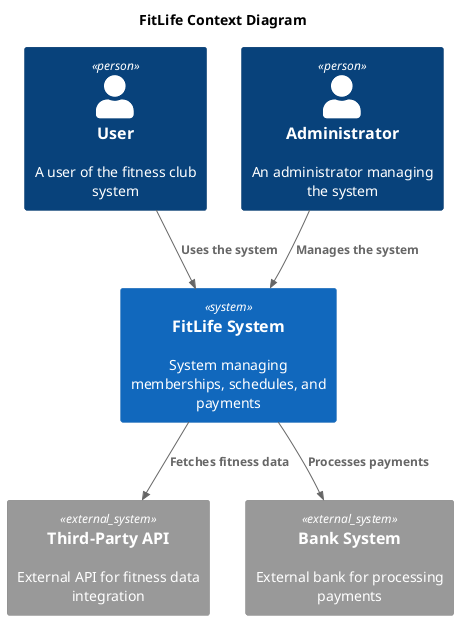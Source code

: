 @startuml
title FitLife Context Diagram

top to bottom direction

!include <C4/C4_Component>

Person(user, "User", "A user of the fitness club system")
Person(admin, "Administrator", "An administrator managing the system")
System(FitLifeSystem, "FitLife System", "System managing memberships, schedules, and payments")

System_Ext(api, "Third-Party API", "External API for fitness data integration")
System_Ext(bank, "Bank System", "External bank for processing payments")

Rel(user, FitLifeSystem, "Uses the system")
Rel(admin,FitLifeSystem,"Manages the system")
Rel(FitLifeSystem,api,"Fetches fitness data")
Rel(FitLifeSystem,bank,"Processes payments")

@enduml